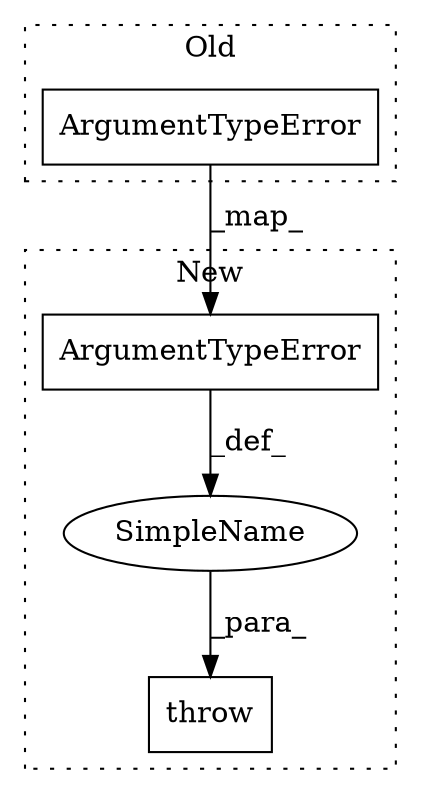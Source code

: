 digraph G {
subgraph cluster0 {
1 [label="ArgumentTypeError" a="32" s="1501,1558" l="18,1" shape="box"];
label = "Old";
style="dotted";
}
subgraph cluster1 {
2 [label="ArgumentTypeError" a="32" s="1507,1564" l="18,1" shape="box"];
3 [label="SimpleName" a="42" s="" l="" shape="ellipse"];
4 [label="throw" a="53" s="1492" l="6" shape="box"];
label = "New";
style="dotted";
}
1 -> 2 [label="_map_"];
2 -> 3 [label="_def_"];
3 -> 4 [label="_para_"];
}